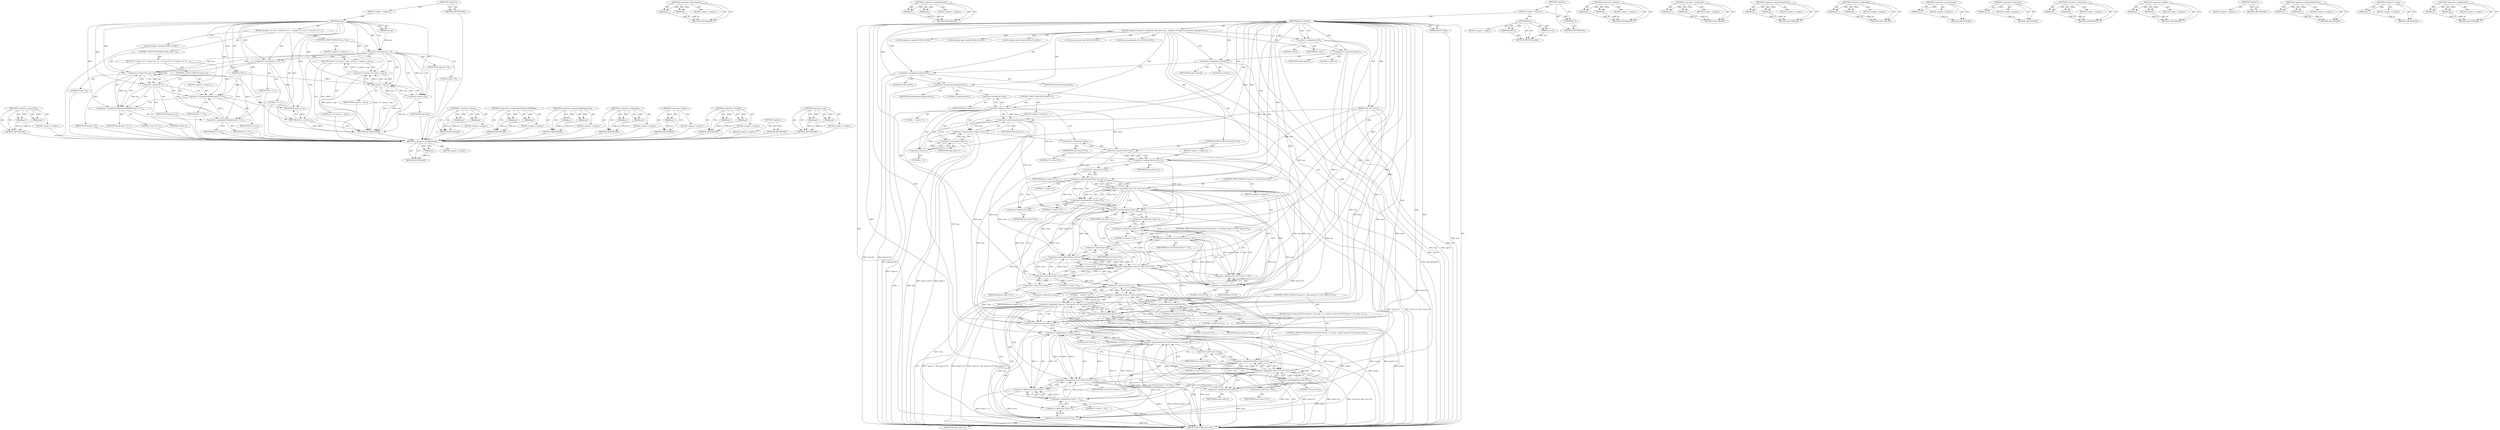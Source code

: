 digraph "&lt;operator&gt;.multiplication" {
vulnerable_87 [label=<(METHOD,&lt;operator&gt;.greaterThan)>];
vulnerable_88 [label=<(PARAM,p1)>];
vulnerable_89 [label=<(PARAM,p2)>];
vulnerable_90 [label=<(BLOCK,&lt;empty&gt;,&lt;empty&gt;)>];
vulnerable_91 [label=<(METHOD_RETURN,ANY)>];
vulnerable_6 [label=<(METHOD,&lt;global&gt;)<SUB>1</SUB>>];
vulnerable_7 [label=<(BLOCK,&lt;empty&gt;,&lt;empty&gt;)<SUB>1</SUB>>];
vulnerable_8 [label=<(METHOD,ipow)<SUB>1</SUB>>];
vulnerable_9 [label=<(PARAM,double n)<SUB>1</SUB>>];
vulnerable_10 [label=<(PARAM,int exp)<SUB>1</SUB>>];
vulnerable_11 [label=<(BLOCK,{
	double r;
 
	if ( exp &lt; 0 )
		return 1.0 / i...,{
	double r;
 
	if ( exp &lt; 0 )
		return 1.0 / i...)<SUB>2</SUB>>];
vulnerable_12 [label="<(LOCAL,double r: double)<SUB>3</SUB>>"];
vulnerable_13 [label=<(CONTROL_STRUCTURE,IF,if (exp &lt; 0))<SUB>5</SUB>>];
vulnerable_14 [label=<(&lt;operator&gt;.lessThan,exp &lt; 0)<SUB>5</SUB>>];
vulnerable_15 [label=<(IDENTIFIER,exp,exp &lt; 0)<SUB>5</SUB>>];
vulnerable_16 [label=<(LITERAL,0,exp &lt; 0)<SUB>5</SUB>>];
vulnerable_17 [label=<(BLOCK,&lt;empty&gt;,&lt;empty&gt;)<SUB>6</SUB>>];
vulnerable_18 [label=<(RETURN,return 1.0 / ipow( n, -exp );,return 1.0 / ipow( n, -exp );)<SUB>6</SUB>>];
vulnerable_19 [label=<(&lt;operator&gt;.division,1.0 / ipow( n, -exp ))<SUB>6</SUB>>];
vulnerable_20 [label=<(LITERAL,1.0,1.0 / ipow( n, -exp ))<SUB>6</SUB>>];
vulnerable_21 [label=<(ipow,ipow( n, -exp ))<SUB>6</SUB>>];
vulnerable_22 [label=<(IDENTIFIER,n,ipow( n, -exp ))<SUB>6</SUB>>];
vulnerable_23 [label=<(&lt;operator&gt;.minus,-exp)<SUB>6</SUB>>];
vulnerable_24 [label=<(IDENTIFIER,exp,-exp)<SUB>6</SUB>>];
vulnerable_25 [label=<(&lt;operator&gt;.assignment,r = 1)<SUB>7</SUB>>];
vulnerable_26 [label=<(IDENTIFIER,r,r = 1)<SUB>7</SUB>>];
vulnerable_27 [label=<(LITERAL,1,r = 1)<SUB>7</SUB>>];
vulnerable_28 [label=<(CONTROL_STRUCTURE,WHILE,while (exp &gt; 0))<SUB>8</SUB>>];
vulnerable_29 [label=<(&lt;operator&gt;.greaterThan,exp &gt; 0)<SUB>8</SUB>>];
vulnerable_30 [label=<(IDENTIFIER,exp,exp &gt; 0)<SUB>8</SUB>>];
vulnerable_31 [label=<(LITERAL,0,exp &gt; 0)<SUB>8</SUB>>];
vulnerable_32 [label=<(BLOCK,{
		if ( exp &amp; 1 )
			r *= n;
		exp &gt;&gt;= 1;
		n ...,{
		if ( exp &amp; 1 )
			r *= n;
		exp &gt;&gt;= 1;
		n ...)<SUB>8</SUB>>];
vulnerable_33 [label=<(CONTROL_STRUCTURE,IF,if (exp &amp; 1))<SUB>9</SUB>>];
vulnerable_34 [label=<(&lt;operator&gt;.and,exp &amp; 1)<SUB>9</SUB>>];
vulnerable_35 [label=<(IDENTIFIER,exp,exp &amp; 1)<SUB>9</SUB>>];
vulnerable_36 [label=<(LITERAL,1,exp &amp; 1)<SUB>9</SUB>>];
vulnerable_37 [label=<(BLOCK,&lt;empty&gt;,&lt;empty&gt;)<SUB>10</SUB>>];
vulnerable_38 [label=<(&lt;operator&gt;.assignmentMultiplication,r *= n)<SUB>10</SUB>>];
vulnerable_39 [label=<(IDENTIFIER,r,r *= n)<SUB>10</SUB>>];
vulnerable_40 [label=<(IDENTIFIER,n,r *= n)<SUB>10</SUB>>];
vulnerable_41 [label=<(&lt;operators&gt;.assignmentArithmeticShiftRight,exp &gt;&gt;= 1)<SUB>11</SUB>>];
vulnerable_42 [label=<(IDENTIFIER,exp,exp &gt;&gt;= 1)<SUB>11</SUB>>];
vulnerable_43 [label=<(LITERAL,1,exp &gt;&gt;= 1)<SUB>11</SUB>>];
vulnerable_44 [label=<(&lt;operator&gt;.assignmentMultiplication,n *= n)<SUB>12</SUB>>];
vulnerable_45 [label=<(IDENTIFIER,n,n *= n)<SUB>12</SUB>>];
vulnerable_46 [label=<(IDENTIFIER,n,n *= n)<SUB>12</SUB>>];
vulnerable_47 [label=<(RETURN,return r;,return r;)<SUB>14</SUB>>];
vulnerable_48 [label=<(IDENTIFIER,r,return r;)<SUB>14</SUB>>];
vulnerable_49 [label=<(METHOD_RETURN,double)<SUB>1</SUB>>];
vulnerable_51 [label=<(METHOD_RETURN,ANY)<SUB>1</SUB>>];
vulnerable_73 [label=<(METHOD,&lt;operator&gt;.division)>];
vulnerable_74 [label=<(PARAM,p1)>];
vulnerable_75 [label=<(PARAM,p2)>];
vulnerable_76 [label=<(BLOCK,&lt;empty&gt;,&lt;empty&gt;)>];
vulnerable_77 [label=<(METHOD_RETURN,ANY)>];
vulnerable_102 [label=<(METHOD,&lt;operators&gt;.assignmentArithmeticShiftRight)>];
vulnerable_103 [label=<(PARAM,p1)>];
vulnerable_104 [label=<(PARAM,p2)>];
vulnerable_105 [label=<(BLOCK,&lt;empty&gt;,&lt;empty&gt;)>];
vulnerable_106 [label=<(METHOD_RETURN,ANY)>];
vulnerable_97 [label=<(METHOD,&lt;operator&gt;.assignmentMultiplication)>];
vulnerable_98 [label=<(PARAM,p1)>];
vulnerable_99 [label=<(PARAM,p2)>];
vulnerable_100 [label=<(BLOCK,&lt;empty&gt;,&lt;empty&gt;)>];
vulnerable_101 [label=<(METHOD_RETURN,ANY)>];
vulnerable_82 [label=<(METHOD,&lt;operator&gt;.assignment)>];
vulnerable_83 [label=<(PARAM,p1)>];
vulnerable_84 [label=<(PARAM,p2)>];
vulnerable_85 [label=<(BLOCK,&lt;empty&gt;,&lt;empty&gt;)>];
vulnerable_86 [label=<(METHOD_RETURN,ANY)>];
vulnerable_78 [label=<(METHOD,&lt;operator&gt;.minus)>];
vulnerable_79 [label=<(PARAM,p1)>];
vulnerable_80 [label=<(BLOCK,&lt;empty&gt;,&lt;empty&gt;)>];
vulnerable_81 [label=<(METHOD_RETURN,ANY)>];
vulnerable_68 [label=<(METHOD,&lt;operator&gt;.lessThan)>];
vulnerable_69 [label=<(PARAM,p1)>];
vulnerable_70 [label=<(PARAM,p2)>];
vulnerable_71 [label=<(BLOCK,&lt;empty&gt;,&lt;empty&gt;)>];
vulnerable_72 [label=<(METHOD_RETURN,ANY)>];
vulnerable_62 [label=<(METHOD,&lt;global&gt;)<SUB>1</SUB>>];
vulnerable_63 [label=<(BLOCK,&lt;empty&gt;,&lt;empty&gt;)>];
vulnerable_64 [label=<(METHOD_RETURN,ANY)>];
vulnerable_92 [label=<(METHOD,&lt;operator&gt;.and)>];
vulnerable_93 [label=<(PARAM,p1)>];
vulnerable_94 [label=<(PARAM,p2)>];
vulnerable_95 [label=<(BLOCK,&lt;empty&gt;,&lt;empty&gt;)>];
vulnerable_96 [label=<(METHOD_RETURN,ANY)>];
fixed_225 [label=<(METHOD,&lt;operator&gt;.postDecrement)>];
fixed_226 [label=<(PARAM,p1)>];
fixed_227 [label=<(BLOCK,&lt;empty&gt;,&lt;empty&gt;)>];
fixed_228 [label=<(METHOD_RETURN,ANY)>];
fixed_177 [label=<(METHOD,&lt;operator&gt;.expressionList)>];
fixed_178 [label=<(PARAM,p1)>];
fixed_179 [label=<(PARAM,p2)>];
fixed_180 [label=<(BLOCK,&lt;empty&gt;,&lt;empty&gt;)>];
fixed_181 [label=<(METHOD_RETURN,ANY)>];
fixed_200 [label=<(METHOD,&lt;operator&gt;.lessEqualsThan)>];
fixed_201 [label=<(PARAM,p1)>];
fixed_202 [label=<(PARAM,p2)>];
fixed_203 [label=<(BLOCK,&lt;empty&gt;,&lt;empty&gt;)>];
fixed_204 [label=<(METHOD_RETURN,ANY)>];
fixed_6 [label=<(METHOD,&lt;global&gt;)<SUB>1</SUB>>];
fixed_7 [label=<(BLOCK,&lt;empty&gt;,&lt;empty&gt;)<SUB>1</SUB>>];
fixed_8 [label=<(METHOD,ipow)<SUB>1</SUB>>];
fixed_9 [label=<(PARAM,double n)<SUB>1</SUB>>];
fixed_10 [label=<(PARAM,int exp)<SUB>1</SUB>>];
fixed_11 [label=<(BLOCK,&lt;empty&gt;,&lt;empty&gt;)>];
fixed_12 [label=<(METHOD_RETURN,double)<SUB>1</SUB>>];
fixed_14 [label=<(UNKNOWN,),))<SUB>1</SUB>>];
fixed_15 [label=<(METHOD,parse_number)<SUB>3</SUB>>];
fixed_16 [label=<(PARAM,cJSON *item)<SUB>3</SUB>>];
fixed_17 [label=<(PARAM,const char *num)<SUB>3</SUB>>];
fixed_18 [label=<(BLOCK,{
	double n=0,sign=1,scale=0;int subscale=0,sig...,{
	double n=0,sign=1,scale=0;int subscale=0,sig...)<SUB>4</SUB>>];
fixed_19 [label="<(LOCAL,double n: double)<SUB>5</SUB>>"];
fixed_20 [label="<(LOCAL,double sign: double)<SUB>5</SUB>>"];
fixed_21 [label="<(LOCAL,double scale: double)<SUB>5</SUB>>"];
fixed_22 [label=<(&lt;operator&gt;.assignment,n=0)<SUB>5</SUB>>];
fixed_23 [label=<(IDENTIFIER,n,n=0)<SUB>5</SUB>>];
fixed_24 [label=<(LITERAL,0,n=0)<SUB>5</SUB>>];
fixed_25 [label=<(&lt;operator&gt;.assignment,sign=1)<SUB>5</SUB>>];
fixed_26 [label=<(IDENTIFIER,sign,sign=1)<SUB>5</SUB>>];
fixed_27 [label=<(LITERAL,1,sign=1)<SUB>5</SUB>>];
fixed_28 [label=<(&lt;operator&gt;.assignment,scale=0)<SUB>5</SUB>>];
fixed_29 [label=<(IDENTIFIER,scale,scale=0)<SUB>5</SUB>>];
fixed_30 [label=<(LITERAL,0,scale=0)<SUB>5</SUB>>];
fixed_31 [label="<(LOCAL,int subscale: int)<SUB>5</SUB>>"];
fixed_32 [label="<(LOCAL,int signsubscale: int)<SUB>5</SUB>>"];
fixed_33 [label=<(&lt;operator&gt;.assignment,subscale=0)<SUB>5</SUB>>];
fixed_34 [label=<(IDENTIFIER,subscale,subscale=0)<SUB>5</SUB>>];
fixed_35 [label=<(LITERAL,0,subscale=0)<SUB>5</SUB>>];
fixed_36 [label=<(&lt;operator&gt;.assignment,signsubscale=1)<SUB>5</SUB>>];
fixed_37 [label=<(IDENTIFIER,signsubscale,signsubscale=1)<SUB>5</SUB>>];
fixed_38 [label=<(LITERAL,1,signsubscale=1)<SUB>5</SUB>>];
fixed_39 [label=<(CONTROL_STRUCTURE,IF,if (*num=='-'))<SUB>7</SUB>>];
fixed_40 [label=<(&lt;operator&gt;.equals,*num=='-')<SUB>7</SUB>>];
fixed_41 [label=<(&lt;operator&gt;.indirection,*num)<SUB>7</SUB>>];
fixed_42 [label=<(IDENTIFIER,num,*num=='-')<SUB>7</SUB>>];
fixed_43 [label=<(LITERAL,'-',*num=='-')<SUB>7</SUB>>];
fixed_44 [label=<(BLOCK,&lt;empty&gt;,&lt;empty&gt;)<SUB>7</SUB>>];
fixed_45 [label=<(&lt;operator&gt;.expressionList,sign=-1,num++)<SUB>7</SUB>>];
fixed_46 [label=<(&lt;operator&gt;.assignment,sign=-1)<SUB>7</SUB>>];
fixed_47 [label=<(IDENTIFIER,sign,sign=-1)<SUB>7</SUB>>];
fixed_48 [label=<(&lt;operator&gt;.minus,-1)<SUB>7</SUB>>];
fixed_49 [label=<(LITERAL,1,-1)<SUB>7</SUB>>];
fixed_50 [label=<(&lt;operator&gt;.postIncrement,num++)<SUB>7</SUB>>];
fixed_51 [label=<(IDENTIFIER,num,num++)<SUB>7</SUB>>];
fixed_52 [label=<(CONTROL_STRUCTURE,IF,if (*num=='0'))<SUB>8</SUB>>];
fixed_53 [label=<(&lt;operator&gt;.equals,*num=='0')<SUB>8</SUB>>];
fixed_54 [label=<(&lt;operator&gt;.indirection,*num)<SUB>8</SUB>>];
fixed_55 [label=<(IDENTIFIER,num,*num=='0')<SUB>8</SUB>>];
fixed_56 [label=<(LITERAL,'0',*num=='0')<SUB>8</SUB>>];
fixed_57 [label=<(BLOCK,&lt;empty&gt;,&lt;empty&gt;)<SUB>8</SUB>>];
fixed_58 [label=<(&lt;operator&gt;.postIncrement,num++)<SUB>8</SUB>>];
fixed_59 [label=<(IDENTIFIER,num,num++)<SUB>8</SUB>>];
fixed_60 [label=<(CONTROL_STRUCTURE,IF,if (*num&gt;='1' &amp;&amp; *num&lt;='9'))<SUB>9</SUB>>];
fixed_61 [label=<(&lt;operator&gt;.logicalAnd,*num&gt;='1' &amp;&amp; *num&lt;='9')<SUB>9</SUB>>];
fixed_62 [label=<(&lt;operator&gt;.greaterEqualsThan,*num&gt;='1')<SUB>9</SUB>>];
fixed_63 [label=<(&lt;operator&gt;.indirection,*num)<SUB>9</SUB>>];
fixed_64 [label=<(IDENTIFIER,num,*num&gt;='1')<SUB>9</SUB>>];
fixed_65 [label=<(LITERAL,'1',*num&gt;='1')<SUB>9</SUB>>];
fixed_66 [label=<(&lt;operator&gt;.lessEqualsThan,*num&lt;='9')<SUB>9</SUB>>];
fixed_67 [label=<(&lt;operator&gt;.indirection,*num)<SUB>9</SUB>>];
fixed_68 [label=<(IDENTIFIER,num,*num&lt;='9')<SUB>9</SUB>>];
fixed_69 [label=<(LITERAL,'9',*num&lt;='9')<SUB>9</SUB>>];
fixed_70 [label=<(BLOCK,&lt;empty&gt;,&lt;empty&gt;)<SUB>9</SUB>>];
fixed_71 [label=<(CONTROL_STRUCTURE,DO,do	n=(n*10.0)+(*num++ -'0');	while (*num&gt;='0' &amp;&amp; *num&lt;='9');)<SUB>9</SUB>>];
fixed_72 [label=<(&lt;operator&gt;.assignment,n=(n*10.0)+(*num++ -'0'))<SUB>9</SUB>>];
fixed_73 [label=<(IDENTIFIER,n,n=(n*10.0)+(*num++ -'0'))<SUB>9</SUB>>];
fixed_74 [label=<(&lt;operator&gt;.addition,(n*10.0)+(*num++ -'0'))<SUB>9</SUB>>];
fixed_75 [label=<(&lt;operator&gt;.multiplication,n*10.0)<SUB>9</SUB>>];
fixed_76 [label=<(IDENTIFIER,n,n*10.0)<SUB>9</SUB>>];
fixed_77 [label=<(LITERAL,10.0,n*10.0)<SUB>9</SUB>>];
fixed_78 [label=<(&lt;operator&gt;.subtraction,*num++ -'0')<SUB>9</SUB>>];
fixed_79 [label=<(&lt;operator&gt;.indirection,*num++)<SUB>9</SUB>>];
fixed_80 [label=<(&lt;operator&gt;.postIncrement,num++)<SUB>9</SUB>>];
fixed_81 [label=<(IDENTIFIER,num,num++)<SUB>9</SUB>>];
fixed_82 [label=<(LITERAL,'0',*num++ -'0')<SUB>9</SUB>>];
fixed_83 [label=<(&lt;operator&gt;.logicalAnd,*num&gt;='0' &amp;&amp; *num&lt;='9')<SUB>9</SUB>>];
fixed_84 [label=<(&lt;operator&gt;.greaterEqualsThan,*num&gt;='0')<SUB>9</SUB>>];
fixed_85 [label=<(&lt;operator&gt;.indirection,*num)<SUB>9</SUB>>];
fixed_86 [label=<(IDENTIFIER,num,*num&gt;='0')<SUB>9</SUB>>];
fixed_87 [label=<(LITERAL,'0',*num&gt;='0')<SUB>9</SUB>>];
fixed_88 [label=<(&lt;operator&gt;.lessEqualsThan,*num&lt;='9')<SUB>9</SUB>>];
fixed_89 [label=<(&lt;operator&gt;.indirection,*num)<SUB>9</SUB>>];
fixed_90 [label=<(IDENTIFIER,num,*num&lt;='9')<SUB>9</SUB>>];
fixed_91 [label=<(LITERAL,'9',*num&lt;='9')<SUB>9</SUB>>];
fixed_92 [label=<(CONTROL_STRUCTURE,IF,if (*num=='.' &amp;&amp; num[1]&gt;='0' &amp;&amp; num[1]&lt;='9'))<SUB>10</SUB>>];
fixed_93 [label=<(&lt;operator&gt;.logicalAnd,*num=='.' &amp;&amp; num[1]&gt;='0' &amp;&amp; num[1]&lt;='9')<SUB>10</SUB>>];
fixed_94 [label=<(&lt;operator&gt;.logicalAnd,*num=='.' &amp;&amp; num[1]&gt;='0')<SUB>10</SUB>>];
fixed_95 [label=<(&lt;operator&gt;.equals,*num=='.')<SUB>10</SUB>>];
fixed_96 [label=<(&lt;operator&gt;.indirection,*num)<SUB>10</SUB>>];
fixed_97 [label=<(IDENTIFIER,num,*num=='.')<SUB>10</SUB>>];
fixed_98 [label=<(LITERAL,'.',*num=='.')<SUB>10</SUB>>];
fixed_99 [label=<(&lt;operator&gt;.greaterEqualsThan,num[1]&gt;='0')<SUB>10</SUB>>];
fixed_100 [label=<(&lt;operator&gt;.indirectIndexAccess,num[1])<SUB>10</SUB>>];
fixed_101 [label=<(IDENTIFIER,num,num[1]&gt;='0')<SUB>10</SUB>>];
fixed_102 [label=<(LITERAL,1,num[1]&gt;='0')<SUB>10</SUB>>];
fixed_103 [label=<(LITERAL,'0',num[1]&gt;='0')<SUB>10</SUB>>];
fixed_104 [label=<(&lt;operator&gt;.lessEqualsThan,num[1]&lt;='9')<SUB>10</SUB>>];
fixed_105 [label=<(&lt;operator&gt;.indirectIndexAccess,num[1])<SUB>10</SUB>>];
fixed_106 [label=<(IDENTIFIER,num,num[1]&lt;='9')<SUB>10</SUB>>];
fixed_107 [label=<(LITERAL,1,num[1]&lt;='9')<SUB>10</SUB>>];
fixed_108 [label=<(LITERAL,'9',num[1]&lt;='9')<SUB>10</SUB>>];
fixed_109 [label=<(BLOCK,{num++;		do	n=(n*10.0)+(*num++ -'0'),scale--; w...,{num++;		do	n=(n*10.0)+(*num++ -'0'),scale--; w...)<SUB>10</SUB>>];
fixed_110 [label=<(&lt;operator&gt;.postIncrement,num++)<SUB>10</SUB>>];
fixed_111 [label=<(IDENTIFIER,num,num++)<SUB>10</SUB>>];
fixed_112 [label=<(CONTROL_STRUCTURE,DO,do	n=(n*10.0)+(*num++ -'0'),scale--; while (*num&gt;='0' &amp;&amp; *num&lt;='9');)<SUB>10</SUB>>];
fixed_113 [label=<(&lt;operator&gt;.expressionList,n=(n*10.0)+(*num++ -'0'),scale--)<SUB>10</SUB>>];
fixed_114 [label=<(&lt;operator&gt;.assignment,n=(n*10.0)+(*num++ -'0'))<SUB>10</SUB>>];
fixed_115 [label=<(IDENTIFIER,n,n=(n*10.0)+(*num++ -'0'))<SUB>10</SUB>>];
fixed_116 [label=<(&lt;operator&gt;.addition,(n*10.0)+(*num++ -'0'))<SUB>10</SUB>>];
fixed_117 [label=<(&lt;operator&gt;.multiplication,n*10.0)<SUB>10</SUB>>];
fixed_118 [label=<(IDENTIFIER,n,n*10.0)<SUB>10</SUB>>];
fixed_119 [label=<(LITERAL,10.0,n*10.0)<SUB>10</SUB>>];
fixed_120 [label=<(&lt;operator&gt;.subtraction,*num++ -'0')<SUB>10</SUB>>];
fixed_121 [label=<(&lt;operator&gt;.indirection,*num++)<SUB>10</SUB>>];
fixed_122 [label=<(&lt;operator&gt;.postIncrement,num++)<SUB>10</SUB>>];
fixed_123 [label=<(IDENTIFIER,num,num++)<SUB>10</SUB>>];
fixed_124 [label=<(LITERAL,'0',*num++ -'0')<SUB>10</SUB>>];
fixed_125 [label=<(&lt;operator&gt;.postDecrement,scale--)<SUB>10</SUB>>];
fixed_126 [label=<(IDENTIFIER,scale,scale--)<SUB>10</SUB>>];
fixed_127 [label=<(&lt;operator&gt;.logicalAnd,*num&gt;='0' &amp;&amp; *num&lt;='9')<SUB>10</SUB>>];
fixed_128 [label=<(&lt;operator&gt;.greaterEqualsThan,*num&gt;='0')<SUB>10</SUB>>];
fixed_129 [label=<(&lt;operator&gt;.indirection,*num)<SUB>10</SUB>>];
fixed_130 [label=<(IDENTIFIER,num,*num&gt;='0')<SUB>10</SUB>>];
fixed_131 [label=<(LITERAL,'0',*num&gt;='0')<SUB>10</SUB>>];
fixed_132 [label=<(&lt;operator&gt;.lessEqualsThan,*num&lt;='9')<SUB>10</SUB>>];
fixed_133 [label=<(&lt;operator&gt;.indirection,*num)<SUB>10</SUB>>];
fixed_134 [label=<(IDENTIFIER,num,*num&lt;='9')<SUB>10</SUB>>];
fixed_135 [label=<(LITERAL,'9',*num&lt;='9')<SUB>10</SUB>>];
fixed_136 [label=<(METHOD_RETURN,const char*)<SUB>3</SUB>>];
fixed_138 [label=<(METHOD_RETURN,ANY)<SUB>1</SUB>>];
fixed_205 [label=<(METHOD,&lt;operator&gt;.addition)>];
fixed_206 [label=<(PARAM,p1)>];
fixed_207 [label=<(PARAM,p2)>];
fixed_208 [label=<(BLOCK,&lt;empty&gt;,&lt;empty&gt;)>];
fixed_209 [label=<(METHOD_RETURN,ANY)>];
fixed_163 [label=<(METHOD,&lt;operator&gt;.assignment)>];
fixed_164 [label=<(PARAM,p1)>];
fixed_165 [label=<(PARAM,p2)>];
fixed_166 [label=<(BLOCK,&lt;empty&gt;,&lt;empty&gt;)>];
fixed_167 [label=<(METHOD_RETURN,ANY)>];
fixed_195 [label=<(METHOD,&lt;operator&gt;.greaterEqualsThan)>];
fixed_196 [label=<(PARAM,p1)>];
fixed_197 [label=<(PARAM,p2)>];
fixed_198 [label=<(BLOCK,&lt;empty&gt;,&lt;empty&gt;)>];
fixed_199 [label=<(METHOD_RETURN,ANY)>];
fixed_190 [label=<(METHOD,&lt;operator&gt;.logicalAnd)>];
fixed_191 [label=<(PARAM,p1)>];
fixed_192 [label=<(PARAM,p2)>];
fixed_193 [label=<(BLOCK,&lt;empty&gt;,&lt;empty&gt;)>];
fixed_194 [label=<(METHOD_RETURN,ANY)>];
fixed_186 [label=<(METHOD,&lt;operator&gt;.postIncrement)>];
fixed_187 [label=<(PARAM,p1)>];
fixed_188 [label=<(BLOCK,&lt;empty&gt;,&lt;empty&gt;)>];
fixed_189 [label=<(METHOD_RETURN,ANY)>];
fixed_173 [label=<(METHOD,&lt;operator&gt;.indirection)>];
fixed_174 [label=<(PARAM,p1)>];
fixed_175 [label=<(BLOCK,&lt;empty&gt;,&lt;empty&gt;)>];
fixed_176 [label=<(METHOD_RETURN,ANY)>];
fixed_215 [label=<(METHOD,&lt;operator&gt;.subtraction)>];
fixed_216 [label=<(PARAM,p1)>];
fixed_217 [label=<(PARAM,p2)>];
fixed_218 [label=<(BLOCK,&lt;empty&gt;,&lt;empty&gt;)>];
fixed_219 [label=<(METHOD_RETURN,ANY)>];
fixed_168 [label=<(METHOD,&lt;operator&gt;.equals)>];
fixed_169 [label=<(PARAM,p1)>];
fixed_170 [label=<(PARAM,p2)>];
fixed_171 [label=<(BLOCK,&lt;empty&gt;,&lt;empty&gt;)>];
fixed_172 [label=<(METHOD_RETURN,ANY)>];
fixed_157 [label=<(METHOD,&lt;global&gt;)<SUB>1</SUB>>];
fixed_158 [label=<(BLOCK,&lt;empty&gt;,&lt;empty&gt;)>];
fixed_159 [label=<(METHOD_RETURN,ANY)>];
fixed_220 [label=<(METHOD,&lt;operator&gt;.indirectIndexAccess)>];
fixed_221 [label=<(PARAM,p1)>];
fixed_222 [label=<(PARAM,p2)>];
fixed_223 [label=<(BLOCK,&lt;empty&gt;,&lt;empty&gt;)>];
fixed_224 [label=<(METHOD_RETURN,ANY)>];
fixed_182 [label=<(METHOD,&lt;operator&gt;.minus)>];
fixed_183 [label=<(PARAM,p1)>];
fixed_184 [label=<(BLOCK,&lt;empty&gt;,&lt;empty&gt;)>];
fixed_185 [label=<(METHOD_RETURN,ANY)>];
fixed_210 [label=<(METHOD,&lt;operator&gt;.multiplication)>];
fixed_211 [label=<(PARAM,p1)>];
fixed_212 [label=<(PARAM,p2)>];
fixed_213 [label=<(BLOCK,&lt;empty&gt;,&lt;empty&gt;)>];
fixed_214 [label=<(METHOD_RETURN,ANY)>];
vulnerable_87 -> vulnerable_88  [key=0, label="AST: "];
vulnerable_87 -> vulnerable_88  [key=1, label="DDG: "];
vulnerable_87 -> vulnerable_90  [key=0, label="AST: "];
vulnerable_87 -> vulnerable_89  [key=0, label="AST: "];
vulnerable_87 -> vulnerable_89  [key=1, label="DDG: "];
vulnerable_87 -> vulnerable_91  [key=0, label="AST: "];
vulnerable_87 -> vulnerable_91  [key=1, label="CFG: "];
vulnerable_88 -> vulnerable_91  [key=0, label="DDG: p1"];
vulnerable_89 -> vulnerable_91  [key=0, label="DDG: p2"];
vulnerable_90 -> fixed_225  [key=0];
vulnerable_91 -> fixed_225  [key=0];
vulnerable_6 -> vulnerable_7  [key=0, label="AST: "];
vulnerable_6 -> vulnerable_51  [key=0, label="AST: "];
vulnerable_6 -> vulnerable_51  [key=1, label="CFG: "];
vulnerable_7 -> vulnerable_8  [key=0, label="AST: "];
vulnerable_8 -> vulnerable_9  [key=0, label="AST: "];
vulnerable_8 -> vulnerable_9  [key=1, label="DDG: "];
vulnerable_8 -> vulnerable_10  [key=0, label="AST: "];
vulnerable_8 -> vulnerable_10  [key=1, label="DDG: "];
vulnerable_8 -> vulnerable_11  [key=0, label="AST: "];
vulnerable_8 -> vulnerable_49  [key=0, label="AST: "];
vulnerable_8 -> vulnerable_14  [key=0, label="CFG: "];
vulnerable_8 -> vulnerable_14  [key=1, label="DDG: "];
vulnerable_8 -> vulnerable_25  [key=0, label="DDG: "];
vulnerable_8 -> vulnerable_48  [key=0, label="DDG: "];
vulnerable_8 -> vulnerable_29  [key=0, label="DDG: "];
vulnerable_8 -> vulnerable_41  [key=0, label="DDG: "];
vulnerable_8 -> vulnerable_44  [key=0, label="DDG: "];
vulnerable_8 -> vulnerable_19  [key=0, label="DDG: "];
vulnerable_8 -> vulnerable_34  [key=0, label="DDG: "];
vulnerable_8 -> vulnerable_38  [key=0, label="DDG: "];
vulnerable_8 -> vulnerable_21  [key=0, label="DDG: "];
vulnerable_8 -> vulnerable_23  [key=0, label="DDG: "];
vulnerable_9 -> vulnerable_44  [key=0, label="DDG: n"];
vulnerable_9 -> vulnerable_38  [key=0, label="DDG: n"];
vulnerable_9 -> vulnerable_21  [key=0, label="DDG: n"];
vulnerable_10 -> vulnerable_14  [key=0, label="DDG: exp"];
vulnerable_11 -> vulnerable_12  [key=0, label="AST: "];
vulnerable_11 -> vulnerable_13  [key=0, label="AST: "];
vulnerable_11 -> vulnerable_25  [key=0, label="AST: "];
vulnerable_11 -> vulnerable_28  [key=0, label="AST: "];
vulnerable_11 -> vulnerable_47  [key=0, label="AST: "];
vulnerable_12 -> fixed_225  [key=0];
vulnerable_13 -> vulnerable_14  [key=0, label="AST: "];
vulnerable_13 -> vulnerable_17  [key=0, label="AST: "];
vulnerable_14 -> vulnerable_15  [key=0, label="AST: "];
vulnerable_14 -> vulnerable_16  [key=0, label="AST: "];
vulnerable_14 -> vulnerable_23  [key=0, label="CFG: "];
vulnerable_14 -> vulnerable_23  [key=1, label="DDG: exp"];
vulnerable_14 -> vulnerable_23  [key=2, label="CDG: "];
vulnerable_14 -> vulnerable_25  [key=0, label="CFG: "];
vulnerable_14 -> vulnerable_25  [key=1, label="CDG: "];
vulnerable_14 -> vulnerable_49  [key=0, label="DDG: exp &lt; 0"];
vulnerable_14 -> vulnerable_29  [key=0, label="DDG: exp"];
vulnerable_14 -> vulnerable_29  [key=1, label="CDG: "];
vulnerable_14 -> vulnerable_47  [key=0, label="CDG: "];
vulnerable_14 -> vulnerable_21  [key=0, label="CDG: "];
vulnerable_14 -> vulnerable_19  [key=0, label="CDG: "];
vulnerable_14 -> vulnerable_18  [key=0, label="CDG: "];
vulnerable_15 -> fixed_225  [key=0];
vulnerable_16 -> fixed_225  [key=0];
vulnerable_17 -> vulnerable_18  [key=0, label="AST: "];
vulnerable_18 -> vulnerable_19  [key=0, label="AST: "];
vulnerable_18 -> vulnerable_49  [key=0, label="CFG: "];
vulnerable_18 -> vulnerable_49  [key=1, label="DDG: &lt;RET&gt;"];
vulnerable_19 -> vulnerable_20  [key=0, label="AST: "];
vulnerable_19 -> vulnerable_21  [key=0, label="AST: "];
vulnerable_19 -> vulnerable_18  [key=0, label="CFG: "];
vulnerable_19 -> vulnerable_18  [key=1, label="DDG: 1.0 / ipow( n, -exp )"];
vulnerable_19 -> vulnerable_49  [key=0, label="DDG: ipow( n, -exp )"];
vulnerable_19 -> vulnerable_49  [key=1, label="DDG: 1.0 / ipow( n, -exp )"];
vulnerable_20 -> fixed_225  [key=0];
vulnerable_21 -> vulnerable_22  [key=0, label="AST: "];
vulnerable_21 -> vulnerable_23  [key=0, label="AST: "];
vulnerable_21 -> vulnerable_19  [key=0, label="CFG: "];
vulnerable_21 -> vulnerable_19  [key=1, label="DDG: n"];
vulnerable_21 -> vulnerable_19  [key=2, label="DDG: -exp"];
vulnerable_21 -> vulnerable_49  [key=0, label="DDG: n"];
vulnerable_21 -> vulnerable_49  [key=1, label="DDG: -exp"];
vulnerable_22 -> fixed_225  [key=0];
vulnerable_23 -> vulnerable_24  [key=0, label="AST: "];
vulnerable_23 -> vulnerable_21  [key=0, label="CFG: "];
vulnerable_23 -> vulnerable_21  [key=1, label="DDG: exp"];
vulnerable_23 -> vulnerable_49  [key=0, label="DDG: exp"];
vulnerable_24 -> fixed_225  [key=0];
vulnerable_25 -> vulnerable_26  [key=0, label="AST: "];
vulnerable_25 -> vulnerable_27  [key=0, label="AST: "];
vulnerable_25 -> vulnerable_29  [key=0, label="CFG: "];
vulnerable_25 -> vulnerable_48  [key=0, label="DDG: r"];
vulnerable_25 -> vulnerable_38  [key=0, label="DDG: r"];
vulnerable_26 -> fixed_225  [key=0];
vulnerable_27 -> fixed_225  [key=0];
vulnerable_28 -> vulnerable_29  [key=0, label="AST: "];
vulnerable_28 -> vulnerable_32  [key=0, label="AST: "];
vulnerable_29 -> vulnerable_30  [key=0, label="AST: "];
vulnerable_29 -> vulnerable_31  [key=0, label="AST: "];
vulnerable_29 -> vulnerable_34  [key=0, label="CFG: "];
vulnerable_29 -> vulnerable_34  [key=1, label="DDG: exp"];
vulnerable_29 -> vulnerable_34  [key=2, label="CDG: "];
vulnerable_29 -> vulnerable_47  [key=0, label="CFG: "];
vulnerable_29 -> vulnerable_41  [key=0, label="CDG: "];
vulnerable_29 -> vulnerable_29  [key=0, label="CDG: "];
vulnerable_29 -> vulnerable_44  [key=0, label="CDG: "];
vulnerable_30 -> fixed_225  [key=0];
vulnerable_31 -> fixed_225  [key=0];
vulnerable_32 -> vulnerable_33  [key=0, label="AST: "];
vulnerable_32 -> vulnerable_41  [key=0, label="AST: "];
vulnerable_32 -> vulnerable_44  [key=0, label="AST: "];
vulnerable_33 -> vulnerable_34  [key=0, label="AST: "];
vulnerable_33 -> vulnerable_37  [key=0, label="AST: "];
vulnerable_34 -> vulnerable_35  [key=0, label="AST: "];
vulnerable_34 -> vulnerable_36  [key=0, label="AST: "];
vulnerable_34 -> vulnerable_38  [key=0, label="CFG: "];
vulnerable_34 -> vulnerable_38  [key=1, label="CDG: "];
vulnerable_34 -> vulnerable_41  [key=0, label="CFG: "];
vulnerable_34 -> vulnerable_41  [key=1, label="DDG: exp"];
vulnerable_35 -> fixed_225  [key=0];
vulnerable_36 -> fixed_225  [key=0];
vulnerable_37 -> vulnerable_38  [key=0, label="AST: "];
vulnerable_38 -> vulnerable_39  [key=0, label="AST: "];
vulnerable_38 -> vulnerable_40  [key=0, label="AST: "];
vulnerable_38 -> vulnerable_41  [key=0, label="CFG: "];
vulnerable_38 -> vulnerable_48  [key=0, label="DDG: r"];
vulnerable_39 -> fixed_225  [key=0];
vulnerable_40 -> fixed_225  [key=0];
vulnerable_41 -> vulnerable_42  [key=0, label="AST: "];
vulnerable_41 -> vulnerable_43  [key=0, label="AST: "];
vulnerable_41 -> vulnerable_44  [key=0, label="CFG: "];
vulnerable_41 -> vulnerable_29  [key=0, label="DDG: exp"];
vulnerable_42 -> fixed_225  [key=0];
vulnerable_43 -> fixed_225  [key=0];
vulnerable_44 -> vulnerable_45  [key=0, label="AST: "];
vulnerable_44 -> vulnerable_46  [key=0, label="AST: "];
vulnerable_44 -> vulnerable_29  [key=0, label="CFG: "];
vulnerable_44 -> vulnerable_38  [key=0, label="DDG: n"];
vulnerable_45 -> fixed_225  [key=0];
vulnerable_46 -> fixed_225  [key=0];
vulnerable_47 -> vulnerable_48  [key=0, label="AST: "];
vulnerable_47 -> vulnerable_49  [key=0, label="CFG: "];
vulnerable_47 -> vulnerable_49  [key=1, label="DDG: &lt;RET&gt;"];
vulnerable_48 -> vulnerable_47  [key=0, label="DDG: r"];
vulnerable_49 -> fixed_225  [key=0];
vulnerable_51 -> fixed_225  [key=0];
vulnerable_73 -> vulnerable_74  [key=0, label="AST: "];
vulnerable_73 -> vulnerable_74  [key=1, label="DDG: "];
vulnerable_73 -> vulnerable_76  [key=0, label="AST: "];
vulnerable_73 -> vulnerable_75  [key=0, label="AST: "];
vulnerable_73 -> vulnerable_75  [key=1, label="DDG: "];
vulnerable_73 -> vulnerable_77  [key=0, label="AST: "];
vulnerable_73 -> vulnerable_77  [key=1, label="CFG: "];
vulnerable_74 -> vulnerable_77  [key=0, label="DDG: p1"];
vulnerable_75 -> vulnerable_77  [key=0, label="DDG: p2"];
vulnerable_76 -> fixed_225  [key=0];
vulnerable_77 -> fixed_225  [key=0];
vulnerable_102 -> vulnerable_103  [key=0, label="AST: "];
vulnerable_102 -> vulnerable_103  [key=1, label="DDG: "];
vulnerable_102 -> vulnerable_105  [key=0, label="AST: "];
vulnerable_102 -> vulnerable_104  [key=0, label="AST: "];
vulnerable_102 -> vulnerable_104  [key=1, label="DDG: "];
vulnerable_102 -> vulnerable_106  [key=0, label="AST: "];
vulnerable_102 -> vulnerable_106  [key=1, label="CFG: "];
vulnerable_103 -> vulnerable_106  [key=0, label="DDG: p1"];
vulnerable_104 -> vulnerable_106  [key=0, label="DDG: p2"];
vulnerable_105 -> fixed_225  [key=0];
vulnerable_106 -> fixed_225  [key=0];
vulnerable_97 -> vulnerable_98  [key=0, label="AST: "];
vulnerable_97 -> vulnerable_98  [key=1, label="DDG: "];
vulnerable_97 -> vulnerable_100  [key=0, label="AST: "];
vulnerable_97 -> vulnerable_99  [key=0, label="AST: "];
vulnerable_97 -> vulnerable_99  [key=1, label="DDG: "];
vulnerable_97 -> vulnerable_101  [key=0, label="AST: "];
vulnerable_97 -> vulnerable_101  [key=1, label="CFG: "];
vulnerable_98 -> vulnerable_101  [key=0, label="DDG: p1"];
vulnerable_99 -> vulnerable_101  [key=0, label="DDG: p2"];
vulnerable_100 -> fixed_225  [key=0];
vulnerable_101 -> fixed_225  [key=0];
vulnerable_82 -> vulnerable_83  [key=0, label="AST: "];
vulnerable_82 -> vulnerable_83  [key=1, label="DDG: "];
vulnerable_82 -> vulnerable_85  [key=0, label="AST: "];
vulnerable_82 -> vulnerable_84  [key=0, label="AST: "];
vulnerable_82 -> vulnerable_84  [key=1, label="DDG: "];
vulnerable_82 -> vulnerable_86  [key=0, label="AST: "];
vulnerable_82 -> vulnerable_86  [key=1, label="CFG: "];
vulnerable_83 -> vulnerable_86  [key=0, label="DDG: p1"];
vulnerable_84 -> vulnerable_86  [key=0, label="DDG: p2"];
vulnerable_85 -> fixed_225  [key=0];
vulnerable_86 -> fixed_225  [key=0];
vulnerable_78 -> vulnerable_79  [key=0, label="AST: "];
vulnerable_78 -> vulnerable_79  [key=1, label="DDG: "];
vulnerable_78 -> vulnerable_80  [key=0, label="AST: "];
vulnerable_78 -> vulnerable_81  [key=0, label="AST: "];
vulnerable_78 -> vulnerable_81  [key=1, label="CFG: "];
vulnerable_79 -> vulnerable_81  [key=0, label="DDG: p1"];
vulnerable_80 -> fixed_225  [key=0];
vulnerable_81 -> fixed_225  [key=0];
vulnerable_68 -> vulnerable_69  [key=0, label="AST: "];
vulnerable_68 -> vulnerable_69  [key=1, label="DDG: "];
vulnerable_68 -> vulnerable_71  [key=0, label="AST: "];
vulnerable_68 -> vulnerable_70  [key=0, label="AST: "];
vulnerable_68 -> vulnerable_70  [key=1, label="DDG: "];
vulnerable_68 -> vulnerable_72  [key=0, label="AST: "];
vulnerable_68 -> vulnerable_72  [key=1, label="CFG: "];
vulnerable_69 -> vulnerable_72  [key=0, label="DDG: p1"];
vulnerable_70 -> vulnerable_72  [key=0, label="DDG: p2"];
vulnerable_71 -> fixed_225  [key=0];
vulnerable_72 -> fixed_225  [key=0];
vulnerable_62 -> vulnerable_63  [key=0, label="AST: "];
vulnerable_62 -> vulnerable_64  [key=0, label="AST: "];
vulnerable_62 -> vulnerable_64  [key=1, label="CFG: "];
vulnerable_63 -> fixed_225  [key=0];
vulnerable_64 -> fixed_225  [key=0];
vulnerable_92 -> vulnerable_93  [key=0, label="AST: "];
vulnerable_92 -> vulnerable_93  [key=1, label="DDG: "];
vulnerable_92 -> vulnerable_95  [key=0, label="AST: "];
vulnerable_92 -> vulnerable_94  [key=0, label="AST: "];
vulnerable_92 -> vulnerable_94  [key=1, label="DDG: "];
vulnerable_92 -> vulnerable_96  [key=0, label="AST: "];
vulnerable_92 -> vulnerable_96  [key=1, label="CFG: "];
vulnerable_93 -> vulnerable_96  [key=0, label="DDG: p1"];
vulnerable_94 -> vulnerable_96  [key=0, label="DDG: p2"];
vulnerable_95 -> fixed_225  [key=0];
vulnerable_96 -> fixed_225  [key=0];
fixed_225 -> fixed_226  [key=0, label="AST: "];
fixed_225 -> fixed_226  [key=1, label="DDG: "];
fixed_225 -> fixed_227  [key=0, label="AST: "];
fixed_225 -> fixed_228  [key=0, label="AST: "];
fixed_225 -> fixed_228  [key=1, label="CFG: "];
fixed_226 -> fixed_228  [key=0, label="DDG: p1"];
fixed_177 -> fixed_178  [key=0, label="AST: "];
fixed_177 -> fixed_178  [key=1, label="DDG: "];
fixed_177 -> fixed_180  [key=0, label="AST: "];
fixed_177 -> fixed_179  [key=0, label="AST: "];
fixed_177 -> fixed_179  [key=1, label="DDG: "];
fixed_177 -> fixed_181  [key=0, label="AST: "];
fixed_177 -> fixed_181  [key=1, label="CFG: "];
fixed_178 -> fixed_181  [key=0, label="DDG: p1"];
fixed_179 -> fixed_181  [key=0, label="DDG: p2"];
fixed_200 -> fixed_201  [key=0, label="AST: "];
fixed_200 -> fixed_201  [key=1, label="DDG: "];
fixed_200 -> fixed_203  [key=0, label="AST: "];
fixed_200 -> fixed_202  [key=0, label="AST: "];
fixed_200 -> fixed_202  [key=1, label="DDG: "];
fixed_200 -> fixed_204  [key=0, label="AST: "];
fixed_200 -> fixed_204  [key=1, label="CFG: "];
fixed_201 -> fixed_204  [key=0, label="DDG: p1"];
fixed_202 -> fixed_204  [key=0, label="DDG: p2"];
fixed_6 -> fixed_7  [key=0, label="AST: "];
fixed_6 -> fixed_138  [key=0, label="AST: "];
fixed_6 -> fixed_14  [key=0, label="CFG: "];
fixed_7 -> fixed_8  [key=0, label="AST: "];
fixed_7 -> fixed_14  [key=0, label="AST: "];
fixed_7 -> fixed_15  [key=0, label="AST: "];
fixed_8 -> fixed_9  [key=0, label="AST: "];
fixed_8 -> fixed_9  [key=1, label="DDG: "];
fixed_8 -> fixed_10  [key=0, label="AST: "];
fixed_8 -> fixed_10  [key=1, label="DDG: "];
fixed_8 -> fixed_11  [key=0, label="AST: "];
fixed_8 -> fixed_12  [key=0, label="AST: "];
fixed_8 -> fixed_12  [key=1, label="CFG: "];
fixed_9 -> fixed_12  [key=0, label="DDG: n"];
fixed_10 -> fixed_12  [key=0, label="DDG: exp"];
fixed_14 -> fixed_138  [key=0, label="CFG: "];
fixed_15 -> fixed_16  [key=0, label="AST: "];
fixed_15 -> fixed_16  [key=1, label="DDG: "];
fixed_15 -> fixed_17  [key=0, label="AST: "];
fixed_15 -> fixed_17  [key=1, label="DDG: "];
fixed_15 -> fixed_18  [key=0, label="AST: "];
fixed_15 -> fixed_136  [key=0, label="AST: "];
fixed_15 -> fixed_22  [key=0, label="CFG: "];
fixed_15 -> fixed_22  [key=1, label="DDG: "];
fixed_15 -> fixed_25  [key=0, label="DDG: "];
fixed_15 -> fixed_28  [key=0, label="DDG: "];
fixed_15 -> fixed_33  [key=0, label="DDG: "];
fixed_15 -> fixed_36  [key=0, label="DDG: "];
fixed_15 -> fixed_40  [key=0, label="DDG: "];
fixed_15 -> fixed_53  [key=0, label="DDG: "];
fixed_15 -> fixed_58  [key=0, label="DDG: "];
fixed_15 -> fixed_62  [key=0, label="DDG: "];
fixed_15 -> fixed_66  [key=0, label="DDG: "];
fixed_15 -> fixed_104  [key=0, label="DDG: "];
fixed_15 -> fixed_110  [key=0, label="DDG: "];
fixed_15 -> fixed_50  [key=0, label="DDG: "];
fixed_15 -> fixed_95  [key=0, label="DDG: "];
fixed_15 -> fixed_99  [key=0, label="DDG: "];
fixed_15 -> fixed_48  [key=0, label="DDG: "];
fixed_15 -> fixed_84  [key=0, label="DDG: "];
fixed_15 -> fixed_88  [key=0, label="DDG: "];
fixed_15 -> fixed_125  [key=0, label="DDG: "];
fixed_15 -> fixed_128  [key=0, label="DDG: "];
fixed_15 -> fixed_132  [key=0, label="DDG: "];
fixed_15 -> fixed_75  [key=0, label="DDG: "];
fixed_15 -> fixed_78  [key=0, label="DDG: "];
fixed_15 -> fixed_117  [key=0, label="DDG: "];
fixed_15 -> fixed_120  [key=0, label="DDG: "];
fixed_15 -> fixed_80  [key=0, label="DDG: "];
fixed_15 -> fixed_122  [key=0, label="DDG: "];
fixed_16 -> fixed_136  [key=0, label="DDG: item"];
fixed_17 -> fixed_58  [key=0, label="DDG: num"];
fixed_17 -> fixed_104  [key=0, label="DDG: num"];
fixed_17 -> fixed_110  [key=0, label="DDG: num"];
fixed_17 -> fixed_50  [key=0, label="DDG: num"];
fixed_17 -> fixed_99  [key=0, label="DDG: num"];
fixed_17 -> fixed_80  [key=0, label="DDG: num"];
fixed_18 -> fixed_19  [key=0, label="AST: "];
fixed_18 -> fixed_20  [key=0, label="AST: "];
fixed_18 -> fixed_21  [key=0, label="AST: "];
fixed_18 -> fixed_22  [key=0, label="AST: "];
fixed_18 -> fixed_25  [key=0, label="AST: "];
fixed_18 -> fixed_28  [key=0, label="AST: "];
fixed_18 -> fixed_31  [key=0, label="AST: "];
fixed_18 -> fixed_32  [key=0, label="AST: "];
fixed_18 -> fixed_33  [key=0, label="AST: "];
fixed_18 -> fixed_36  [key=0, label="AST: "];
fixed_18 -> fixed_39  [key=0, label="AST: "];
fixed_18 -> fixed_52  [key=0, label="AST: "];
fixed_18 -> fixed_60  [key=0, label="AST: "];
fixed_18 -> fixed_92  [key=0, label="AST: "];
fixed_22 -> fixed_23  [key=0, label="AST: "];
fixed_22 -> fixed_24  [key=0, label="AST: "];
fixed_22 -> fixed_25  [key=0, label="CFG: "];
fixed_22 -> fixed_136  [key=0, label="DDG: n=0"];
fixed_22 -> fixed_75  [key=0, label="DDG: n"];
fixed_22 -> fixed_117  [key=0, label="DDG: n"];
fixed_25 -> fixed_26  [key=0, label="AST: "];
fixed_25 -> fixed_27  [key=0, label="AST: "];
fixed_25 -> fixed_28  [key=0, label="CFG: "];
fixed_25 -> fixed_136  [key=0, label="DDG: sign"];
fixed_25 -> fixed_136  [key=1, label="DDG: sign=1"];
fixed_28 -> fixed_29  [key=0, label="AST: "];
fixed_28 -> fixed_30  [key=0, label="AST: "];
fixed_28 -> fixed_33  [key=0, label="CFG: "];
fixed_28 -> fixed_136  [key=0, label="DDG: scale=0"];
fixed_28 -> fixed_125  [key=0, label="DDG: scale"];
fixed_33 -> fixed_34  [key=0, label="AST: "];
fixed_33 -> fixed_35  [key=0, label="AST: "];
fixed_33 -> fixed_36  [key=0, label="CFG: "];
fixed_33 -> fixed_136  [key=0, label="DDG: subscale"];
fixed_33 -> fixed_136  [key=1, label="DDG: subscale=0"];
fixed_36 -> fixed_37  [key=0, label="AST: "];
fixed_36 -> fixed_38  [key=0, label="AST: "];
fixed_36 -> fixed_41  [key=0, label="CFG: "];
fixed_36 -> fixed_136  [key=0, label="DDG: signsubscale"];
fixed_36 -> fixed_136  [key=1, label="DDG: signsubscale=1"];
fixed_39 -> fixed_40  [key=0, label="AST: "];
fixed_39 -> fixed_44  [key=0, label="AST: "];
fixed_40 -> fixed_41  [key=0, label="AST: "];
fixed_40 -> fixed_43  [key=0, label="AST: "];
fixed_40 -> fixed_48  [key=0, label="CFG: "];
fixed_40 -> fixed_48  [key=1, label="CDG: "];
fixed_40 -> fixed_54  [key=0, label="CFG: "];
fixed_40 -> fixed_136  [key=0, label="DDG: *num=='-'"];
fixed_40 -> fixed_53  [key=0, label="DDG: *num"];
fixed_40 -> fixed_50  [key=0, label="DDG: *num"];
fixed_40 -> fixed_50  [key=1, label="CDG: "];
fixed_40 -> fixed_46  [key=0, label="CDG: "];
fixed_40 -> fixed_45  [key=0, label="CDG: "];
fixed_41 -> fixed_42  [key=0, label="AST: "];
fixed_41 -> fixed_40  [key=0, label="CFG: "];
fixed_44 -> fixed_45  [key=0, label="AST: "];
fixed_45 -> fixed_46  [key=0, label="AST: "];
fixed_45 -> fixed_50  [key=0, label="AST: "];
fixed_45 -> fixed_54  [key=0, label="CFG: "];
fixed_45 -> fixed_136  [key=0, label="DDG: sign=-1"];
fixed_45 -> fixed_136  [key=1, label="DDG: sign=-1,num++"];
fixed_46 -> fixed_47  [key=0, label="AST: "];
fixed_46 -> fixed_48  [key=0, label="AST: "];
fixed_46 -> fixed_50  [key=0, label="CFG: "];
fixed_46 -> fixed_136  [key=0, label="DDG: sign"];
fixed_46 -> fixed_136  [key=1, label="DDG: -1"];
fixed_46 -> fixed_45  [key=0, label="DDG: sign"];
fixed_48 -> fixed_49  [key=0, label="AST: "];
fixed_48 -> fixed_46  [key=0, label="CFG: "];
fixed_48 -> fixed_46  [key=1, label="DDG: 1"];
fixed_48 -> fixed_45  [key=0, label="DDG: 1"];
fixed_50 -> fixed_51  [key=0, label="AST: "];
fixed_50 -> fixed_45  [key=0, label="CFG: "];
fixed_50 -> fixed_45  [key=1, label="DDG: num"];
fixed_50 -> fixed_58  [key=0, label="DDG: num"];
fixed_50 -> fixed_104  [key=0, label="DDG: num"];
fixed_50 -> fixed_110  [key=0, label="DDG: num"];
fixed_50 -> fixed_99  [key=0, label="DDG: num"];
fixed_50 -> fixed_80  [key=0, label="DDG: num"];
fixed_52 -> fixed_53  [key=0, label="AST: "];
fixed_52 -> fixed_57  [key=0, label="AST: "];
fixed_53 -> fixed_54  [key=0, label="AST: "];
fixed_53 -> fixed_56  [key=0, label="AST: "];
fixed_53 -> fixed_58  [key=0, label="CFG: "];
fixed_53 -> fixed_58  [key=1, label="DDG: *num"];
fixed_53 -> fixed_58  [key=2, label="CDG: "];
fixed_53 -> fixed_63  [key=0, label="CFG: "];
fixed_53 -> fixed_136  [key=0, label="DDG: *num=='0'"];
fixed_53 -> fixed_62  [key=0, label="DDG: *num"];
fixed_54 -> fixed_55  [key=0, label="AST: "];
fixed_54 -> fixed_53  [key=0, label="CFG: "];
fixed_57 -> fixed_58  [key=0, label="AST: "];
fixed_58 -> fixed_59  [key=0, label="AST: "];
fixed_58 -> fixed_63  [key=0, label="CFG: "];
fixed_58 -> fixed_104  [key=0, label="DDG: num"];
fixed_58 -> fixed_110  [key=0, label="DDG: num"];
fixed_58 -> fixed_99  [key=0, label="DDG: num"];
fixed_58 -> fixed_80  [key=0, label="DDG: num"];
fixed_60 -> fixed_61  [key=0, label="AST: "];
fixed_60 -> fixed_70  [key=0, label="AST: "];
fixed_61 -> fixed_62  [key=0, label="AST: "];
fixed_61 -> fixed_66  [key=0, label="AST: "];
fixed_61 -> fixed_75  [key=0, label="CFG: "];
fixed_61 -> fixed_75  [key=1, label="CDG: "];
fixed_61 -> fixed_96  [key=0, label="CFG: "];
fixed_61 -> fixed_136  [key=0, label="DDG: *num&gt;='1'"];
fixed_61 -> fixed_136  [key=1, label="DDG: *num&gt;='1' &amp;&amp; *num&lt;='9'"];
fixed_61 -> fixed_83  [key=0, label="DDG: *num&lt;='9'"];
fixed_61 -> fixed_83  [key=1, label="CDG: "];
fixed_61 -> fixed_127  [key=0, label="DDG: *num&lt;='9'"];
fixed_61 -> fixed_84  [key=0, label="CDG: "];
fixed_61 -> fixed_85  [key=0, label="CDG: "];
fixed_61 -> fixed_72  [key=0, label="CDG: "];
fixed_61 -> fixed_74  [key=0, label="CDG: "];
fixed_61 -> fixed_79  [key=0, label="CDG: "];
fixed_61 -> fixed_80  [key=0, label="CDG: "];
fixed_61 -> fixed_78  [key=0, label="CDG: "];
fixed_62 -> fixed_63  [key=0, label="AST: "];
fixed_62 -> fixed_65  [key=0, label="AST: "];
fixed_62 -> fixed_61  [key=0, label="CFG: "];
fixed_62 -> fixed_61  [key=1, label="DDG: *num"];
fixed_62 -> fixed_61  [key=2, label="DDG: '1'"];
fixed_62 -> fixed_67  [key=0, label="CFG: "];
fixed_62 -> fixed_67  [key=1, label="CDG: "];
fixed_62 -> fixed_66  [key=0, label="DDG: *num"];
fixed_62 -> fixed_66  [key=1, label="CDG: "];
fixed_62 -> fixed_95  [key=0, label="DDG: *num"];
fixed_62 -> fixed_84  [key=0, label="DDG: *num"];
fixed_62 -> fixed_80  [key=0, label="DDG: *num"];
fixed_63 -> fixed_64  [key=0, label="AST: "];
fixed_63 -> fixed_62  [key=0, label="CFG: "];
fixed_66 -> fixed_67  [key=0, label="AST: "];
fixed_66 -> fixed_69  [key=0, label="AST: "];
fixed_66 -> fixed_61  [key=0, label="CFG: "];
fixed_66 -> fixed_61  [key=1, label="DDG: *num"];
fixed_66 -> fixed_61  [key=2, label="DDG: '9'"];
fixed_66 -> fixed_95  [key=0, label="DDG: *num"];
fixed_66 -> fixed_84  [key=0, label="DDG: *num"];
fixed_66 -> fixed_80  [key=0, label="DDG: *num"];
fixed_67 -> fixed_68  [key=0, label="AST: "];
fixed_67 -> fixed_66  [key=0, label="CFG: "];
fixed_70 -> fixed_71  [key=0, label="AST: "];
fixed_71 -> fixed_72  [key=0, label="AST: "];
fixed_71 -> fixed_83  [key=0, label="AST: "];
fixed_72 -> fixed_73  [key=0, label="AST: "];
fixed_72 -> fixed_74  [key=0, label="AST: "];
fixed_72 -> fixed_85  [key=0, label="CFG: "];
fixed_72 -> fixed_75  [key=0, label="DDG: n"];
fixed_72 -> fixed_117  [key=0, label="DDG: n"];
fixed_74 -> fixed_75  [key=0, label="AST: "];
fixed_74 -> fixed_78  [key=0, label="AST: "];
fixed_74 -> fixed_72  [key=0, label="CFG: "];
fixed_75 -> fixed_76  [key=0, label="AST: "];
fixed_75 -> fixed_77  [key=0, label="AST: "];
fixed_75 -> fixed_80  [key=0, label="CFG: "];
fixed_75 -> fixed_72  [key=0, label="DDG: n"];
fixed_75 -> fixed_72  [key=1, label="DDG: 10.0"];
fixed_75 -> fixed_74  [key=0, label="DDG: n"];
fixed_75 -> fixed_74  [key=1, label="DDG: 10.0"];
fixed_78 -> fixed_79  [key=0, label="AST: "];
fixed_78 -> fixed_82  [key=0, label="AST: "];
fixed_78 -> fixed_74  [key=0, label="CFG: "];
fixed_78 -> fixed_74  [key=1, label="DDG: *num++"];
fixed_78 -> fixed_74  [key=2, label="DDG: '0'"];
fixed_78 -> fixed_72  [key=0, label="DDG: *num++"];
fixed_78 -> fixed_72  [key=1, label="DDG: '0'"];
fixed_79 -> fixed_80  [key=0, label="AST: "];
fixed_79 -> fixed_78  [key=0, label="CFG: "];
fixed_80 -> fixed_81  [key=0, label="AST: "];
fixed_80 -> fixed_79  [key=0, label="CFG: "];
fixed_80 -> fixed_104  [key=0, label="DDG: num"];
fixed_80 -> fixed_110  [key=0, label="DDG: num"];
fixed_80 -> fixed_99  [key=0, label="DDG: num"];
fixed_83 -> fixed_84  [key=0, label="AST: "];
fixed_83 -> fixed_84  [key=1, label="CDG: "];
fixed_83 -> fixed_88  [key=0, label="AST: "];
fixed_83 -> fixed_75  [key=0, label="CFG: "];
fixed_83 -> fixed_75  [key=1, label="CDG: "];
fixed_83 -> fixed_96  [key=0, label="CFG: "];
fixed_83 -> fixed_127  [key=0, label="DDG: *num&lt;='9'"];
fixed_83 -> fixed_85  [key=0, label="CDG: "];
fixed_83 -> fixed_72  [key=0, label="CDG: "];
fixed_83 -> fixed_74  [key=0, label="CDG: "];
fixed_83 -> fixed_79  [key=0, label="CDG: "];
fixed_83 -> fixed_80  [key=0, label="CDG: "];
fixed_83 -> fixed_83  [key=0, label="CDG: "];
fixed_83 -> fixed_78  [key=0, label="CDG: "];
fixed_84 -> fixed_85  [key=0, label="AST: "];
fixed_84 -> fixed_87  [key=0, label="AST: "];
fixed_84 -> fixed_83  [key=0, label="CFG: "];
fixed_84 -> fixed_83  [key=1, label="DDG: *num"];
fixed_84 -> fixed_83  [key=2, label="DDG: '0'"];
fixed_84 -> fixed_89  [key=0, label="CFG: "];
fixed_84 -> fixed_89  [key=1, label="CDG: "];
fixed_84 -> fixed_95  [key=0, label="DDG: *num"];
fixed_84 -> fixed_88  [key=0, label="DDG: *num"];
fixed_84 -> fixed_88  [key=1, label="CDG: "];
fixed_84 -> fixed_80  [key=0, label="DDG: *num"];
fixed_85 -> fixed_86  [key=0, label="AST: "];
fixed_85 -> fixed_84  [key=0, label="CFG: "];
fixed_88 -> fixed_89  [key=0, label="AST: "];
fixed_88 -> fixed_91  [key=0, label="AST: "];
fixed_88 -> fixed_83  [key=0, label="CFG: "];
fixed_88 -> fixed_83  [key=1, label="DDG: *num"];
fixed_88 -> fixed_83  [key=2, label="DDG: '9'"];
fixed_88 -> fixed_95  [key=0, label="DDG: *num"];
fixed_88 -> fixed_84  [key=0, label="DDG: *num"];
fixed_88 -> fixed_80  [key=0, label="DDG: *num"];
fixed_89 -> fixed_90  [key=0, label="AST: "];
fixed_89 -> fixed_88  [key=0, label="CFG: "];
fixed_92 -> fixed_93  [key=0, label="AST: "];
fixed_92 -> fixed_109  [key=0, label="AST: "];
fixed_93 -> fixed_94  [key=0, label="AST: "];
fixed_93 -> fixed_104  [key=0, label="AST: "];
fixed_93 -> fixed_136  [key=0, label="CFG: "];
fixed_93 -> fixed_136  [key=1, label="DDG: *num=='.' &amp;&amp; num[1]&gt;='0'"];
fixed_93 -> fixed_136  [key=2, label="DDG: num[1]&lt;='9'"];
fixed_93 -> fixed_136  [key=3, label="DDG: *num=='.' &amp;&amp; num[1]&gt;='0' &amp;&amp; num[1]&lt;='9'"];
fixed_93 -> fixed_110  [key=0, label="CFG: "];
fixed_93 -> fixed_110  [key=1, label="CDG: "];
fixed_93 -> fixed_120  [key=0, label="CDG: "];
fixed_93 -> fixed_113  [key=0, label="CDG: "];
fixed_93 -> fixed_116  [key=0, label="CDG: "];
fixed_93 -> fixed_122  [key=0, label="CDG: "];
fixed_93 -> fixed_128  [key=0, label="CDG: "];
fixed_93 -> fixed_114  [key=0, label="CDG: "];
fixed_93 -> fixed_121  [key=0, label="CDG: "];
fixed_93 -> fixed_129  [key=0, label="CDG: "];
fixed_93 -> fixed_117  [key=0, label="CDG: "];
fixed_93 -> fixed_127  [key=0, label="CDG: "];
fixed_93 -> fixed_125  [key=0, label="CDG: "];
fixed_94 -> fixed_95  [key=0, label="AST: "];
fixed_94 -> fixed_99  [key=0, label="AST: "];
fixed_94 -> fixed_93  [key=0, label="CFG: "];
fixed_94 -> fixed_93  [key=1, label="DDG: *num=='.'"];
fixed_94 -> fixed_93  [key=2, label="DDG: num[1]&gt;='0'"];
fixed_94 -> fixed_105  [key=0, label="CFG: "];
fixed_94 -> fixed_105  [key=1, label="CDG: "];
fixed_94 -> fixed_136  [key=0, label="DDG: *num=='.'"];
fixed_94 -> fixed_136  [key=1, label="DDG: num[1]&gt;='0'"];
fixed_94 -> fixed_104  [key=0, label="CDG: "];
fixed_95 -> fixed_96  [key=0, label="AST: "];
fixed_95 -> fixed_98  [key=0, label="AST: "];
fixed_95 -> fixed_94  [key=0, label="CFG: "];
fixed_95 -> fixed_94  [key=1, label="DDG: *num"];
fixed_95 -> fixed_94  [key=2, label="DDG: '.'"];
fixed_95 -> fixed_100  [key=0, label="CFG: "];
fixed_95 -> fixed_100  [key=1, label="CDG: "];
fixed_95 -> fixed_110  [key=0, label="DDG: *num"];
fixed_95 -> fixed_128  [key=0, label="DDG: *num"];
fixed_95 -> fixed_122  [key=0, label="DDG: *num"];
fixed_95 -> fixed_99  [key=0, label="CDG: "];
fixed_96 -> fixed_97  [key=0, label="AST: "];
fixed_96 -> fixed_95  [key=0, label="CFG: "];
fixed_99 -> fixed_100  [key=0, label="AST: "];
fixed_99 -> fixed_103  [key=0, label="AST: "];
fixed_99 -> fixed_94  [key=0, label="CFG: "];
fixed_99 -> fixed_94  [key=1, label="DDG: num[1]"];
fixed_99 -> fixed_94  [key=2, label="DDG: '0'"];
fixed_99 -> fixed_136  [key=0, label="DDG: num[1]"];
fixed_99 -> fixed_104  [key=0, label="DDG: num[1]"];
fixed_99 -> fixed_110  [key=0, label="DDG: num[1]"];
fixed_99 -> fixed_122  [key=0, label="DDG: num[1]"];
fixed_100 -> fixed_101  [key=0, label="AST: "];
fixed_100 -> fixed_102  [key=0, label="AST: "];
fixed_100 -> fixed_99  [key=0, label="CFG: "];
fixed_104 -> fixed_105  [key=0, label="AST: "];
fixed_104 -> fixed_108  [key=0, label="AST: "];
fixed_104 -> fixed_93  [key=0, label="CFG: "];
fixed_104 -> fixed_93  [key=1, label="DDG: num[1]"];
fixed_104 -> fixed_93  [key=2, label="DDG: '9'"];
fixed_104 -> fixed_136  [key=0, label="DDG: num[1]"];
fixed_104 -> fixed_110  [key=0, label="DDG: num[1]"];
fixed_104 -> fixed_122  [key=0, label="DDG: num[1]"];
fixed_105 -> fixed_106  [key=0, label="AST: "];
fixed_105 -> fixed_107  [key=0, label="AST: "];
fixed_105 -> fixed_104  [key=0, label="CFG: "];
fixed_109 -> fixed_110  [key=0, label="AST: "];
fixed_109 -> fixed_112  [key=0, label="AST: "];
fixed_110 -> fixed_111  [key=0, label="AST: "];
fixed_110 -> fixed_117  [key=0, label="CFG: "];
fixed_110 -> fixed_122  [key=0, label="DDG: num"];
fixed_112 -> fixed_113  [key=0, label="AST: "];
fixed_112 -> fixed_127  [key=0, label="AST: "];
fixed_113 -> fixed_114  [key=0, label="AST: "];
fixed_113 -> fixed_125  [key=0, label="AST: "];
fixed_113 -> fixed_129  [key=0, label="CFG: "];
fixed_113 -> fixed_136  [key=0, label="DDG: n=(n*10.0)+(*num++ -'0')"];
fixed_113 -> fixed_136  [key=1, label="DDG: scale--"];
fixed_113 -> fixed_136  [key=2, label="DDG: n=(n*10.0)+(*num++ -'0'),scale--"];
fixed_114 -> fixed_115  [key=0, label="AST: "];
fixed_114 -> fixed_116  [key=0, label="AST: "];
fixed_114 -> fixed_125  [key=0, label="CFG: "];
fixed_114 -> fixed_136  [key=0, label="DDG: n"];
fixed_114 -> fixed_136  [key=1, label="DDG: (n*10.0)+(*num++ -'0')"];
fixed_114 -> fixed_113  [key=0, label="DDG: n"];
fixed_114 -> fixed_117  [key=0, label="DDG: n"];
fixed_116 -> fixed_117  [key=0, label="AST: "];
fixed_116 -> fixed_120  [key=0, label="AST: "];
fixed_116 -> fixed_114  [key=0, label="CFG: "];
fixed_116 -> fixed_136  [key=0, label="DDG: n*10.0"];
fixed_116 -> fixed_136  [key=1, label="DDG: *num++ -'0'"];
fixed_117 -> fixed_118  [key=0, label="AST: "];
fixed_117 -> fixed_119  [key=0, label="AST: "];
fixed_117 -> fixed_122  [key=0, label="CFG: "];
fixed_117 -> fixed_113  [key=0, label="DDG: n"];
fixed_117 -> fixed_113  [key=1, label="DDG: 10.0"];
fixed_117 -> fixed_114  [key=0, label="DDG: n"];
fixed_117 -> fixed_114  [key=1, label="DDG: 10.0"];
fixed_117 -> fixed_116  [key=0, label="DDG: n"];
fixed_117 -> fixed_116  [key=1, label="DDG: 10.0"];
fixed_120 -> fixed_121  [key=0, label="AST: "];
fixed_120 -> fixed_124  [key=0, label="AST: "];
fixed_120 -> fixed_116  [key=0, label="CFG: "];
fixed_120 -> fixed_116  [key=1, label="DDG: *num++"];
fixed_120 -> fixed_116  [key=2, label="DDG: '0'"];
fixed_120 -> fixed_136  [key=0, label="DDG: *num++"];
fixed_120 -> fixed_113  [key=0, label="DDG: *num++"];
fixed_120 -> fixed_113  [key=1, label="DDG: '0'"];
fixed_120 -> fixed_114  [key=0, label="DDG: *num++"];
fixed_120 -> fixed_114  [key=1, label="DDG: '0'"];
fixed_121 -> fixed_122  [key=0, label="AST: "];
fixed_121 -> fixed_120  [key=0, label="CFG: "];
fixed_122 -> fixed_123  [key=0, label="AST: "];
fixed_122 -> fixed_121  [key=0, label="CFG: "];
fixed_122 -> fixed_136  [key=0, label="DDG: num"];
fixed_125 -> fixed_126  [key=0, label="AST: "];
fixed_125 -> fixed_113  [key=0, label="CFG: "];
fixed_125 -> fixed_113  [key=1, label="DDG: scale"];
fixed_125 -> fixed_136  [key=0, label="DDG: scale"];
fixed_127 -> fixed_128  [key=0, label="AST: "];
fixed_127 -> fixed_128  [key=1, label="CDG: "];
fixed_127 -> fixed_132  [key=0, label="AST: "];
fixed_127 -> fixed_136  [key=0, label="CFG: "];
fixed_127 -> fixed_136  [key=1, label="DDG: *num&gt;='0'"];
fixed_127 -> fixed_136  [key=2, label="DDG: *num&lt;='9'"];
fixed_127 -> fixed_136  [key=3, label="DDG: *num&gt;='0' &amp;&amp; *num&lt;='9'"];
fixed_127 -> fixed_117  [key=0, label="CFG: "];
fixed_127 -> fixed_117  [key=1, label="CDG: "];
fixed_127 -> fixed_120  [key=0, label="CDG: "];
fixed_127 -> fixed_113  [key=0, label="CDG: "];
fixed_127 -> fixed_116  [key=0, label="CDG: "];
fixed_127 -> fixed_122  [key=0, label="CDG: "];
fixed_127 -> fixed_114  [key=0, label="CDG: "];
fixed_127 -> fixed_121  [key=0, label="CDG: "];
fixed_127 -> fixed_129  [key=0, label="CDG: "];
fixed_127 -> fixed_127  [key=0, label="CDG: "];
fixed_127 -> fixed_125  [key=0, label="CDG: "];
fixed_128 -> fixed_129  [key=0, label="AST: "];
fixed_128 -> fixed_131  [key=0, label="AST: "];
fixed_128 -> fixed_127  [key=0, label="CFG: "];
fixed_128 -> fixed_127  [key=1, label="DDG: *num"];
fixed_128 -> fixed_127  [key=2, label="DDG: '0'"];
fixed_128 -> fixed_133  [key=0, label="CFG: "];
fixed_128 -> fixed_133  [key=1, label="CDG: "];
fixed_128 -> fixed_136  [key=0, label="DDG: *num"];
fixed_128 -> fixed_132  [key=0, label="DDG: *num"];
fixed_128 -> fixed_132  [key=1, label="CDG: "];
fixed_128 -> fixed_122  [key=0, label="DDG: *num"];
fixed_129 -> fixed_130  [key=0, label="AST: "];
fixed_129 -> fixed_128  [key=0, label="CFG: "];
fixed_132 -> fixed_133  [key=0, label="AST: "];
fixed_132 -> fixed_135  [key=0, label="AST: "];
fixed_132 -> fixed_127  [key=0, label="CFG: "];
fixed_132 -> fixed_127  [key=1, label="DDG: *num"];
fixed_132 -> fixed_127  [key=2, label="DDG: '9'"];
fixed_132 -> fixed_136  [key=0, label="DDG: *num"];
fixed_132 -> fixed_128  [key=0, label="DDG: *num"];
fixed_132 -> fixed_122  [key=0, label="DDG: *num"];
fixed_133 -> fixed_134  [key=0, label="AST: "];
fixed_133 -> fixed_132  [key=0, label="CFG: "];
fixed_205 -> fixed_206  [key=0, label="AST: "];
fixed_205 -> fixed_206  [key=1, label="DDG: "];
fixed_205 -> fixed_208  [key=0, label="AST: "];
fixed_205 -> fixed_207  [key=0, label="AST: "];
fixed_205 -> fixed_207  [key=1, label="DDG: "];
fixed_205 -> fixed_209  [key=0, label="AST: "];
fixed_205 -> fixed_209  [key=1, label="CFG: "];
fixed_206 -> fixed_209  [key=0, label="DDG: p1"];
fixed_207 -> fixed_209  [key=0, label="DDG: p2"];
fixed_163 -> fixed_164  [key=0, label="AST: "];
fixed_163 -> fixed_164  [key=1, label="DDG: "];
fixed_163 -> fixed_166  [key=0, label="AST: "];
fixed_163 -> fixed_165  [key=0, label="AST: "];
fixed_163 -> fixed_165  [key=1, label="DDG: "];
fixed_163 -> fixed_167  [key=0, label="AST: "];
fixed_163 -> fixed_167  [key=1, label="CFG: "];
fixed_164 -> fixed_167  [key=0, label="DDG: p1"];
fixed_165 -> fixed_167  [key=0, label="DDG: p2"];
fixed_195 -> fixed_196  [key=0, label="AST: "];
fixed_195 -> fixed_196  [key=1, label="DDG: "];
fixed_195 -> fixed_198  [key=0, label="AST: "];
fixed_195 -> fixed_197  [key=0, label="AST: "];
fixed_195 -> fixed_197  [key=1, label="DDG: "];
fixed_195 -> fixed_199  [key=0, label="AST: "];
fixed_195 -> fixed_199  [key=1, label="CFG: "];
fixed_196 -> fixed_199  [key=0, label="DDG: p1"];
fixed_197 -> fixed_199  [key=0, label="DDG: p2"];
fixed_190 -> fixed_191  [key=0, label="AST: "];
fixed_190 -> fixed_191  [key=1, label="DDG: "];
fixed_190 -> fixed_193  [key=0, label="AST: "];
fixed_190 -> fixed_192  [key=0, label="AST: "];
fixed_190 -> fixed_192  [key=1, label="DDG: "];
fixed_190 -> fixed_194  [key=0, label="AST: "];
fixed_190 -> fixed_194  [key=1, label="CFG: "];
fixed_191 -> fixed_194  [key=0, label="DDG: p1"];
fixed_192 -> fixed_194  [key=0, label="DDG: p2"];
fixed_186 -> fixed_187  [key=0, label="AST: "];
fixed_186 -> fixed_187  [key=1, label="DDG: "];
fixed_186 -> fixed_188  [key=0, label="AST: "];
fixed_186 -> fixed_189  [key=0, label="AST: "];
fixed_186 -> fixed_189  [key=1, label="CFG: "];
fixed_187 -> fixed_189  [key=0, label="DDG: p1"];
fixed_173 -> fixed_174  [key=0, label="AST: "];
fixed_173 -> fixed_174  [key=1, label="DDG: "];
fixed_173 -> fixed_175  [key=0, label="AST: "];
fixed_173 -> fixed_176  [key=0, label="AST: "];
fixed_173 -> fixed_176  [key=1, label="CFG: "];
fixed_174 -> fixed_176  [key=0, label="DDG: p1"];
fixed_215 -> fixed_216  [key=0, label="AST: "];
fixed_215 -> fixed_216  [key=1, label="DDG: "];
fixed_215 -> fixed_218  [key=0, label="AST: "];
fixed_215 -> fixed_217  [key=0, label="AST: "];
fixed_215 -> fixed_217  [key=1, label="DDG: "];
fixed_215 -> fixed_219  [key=0, label="AST: "];
fixed_215 -> fixed_219  [key=1, label="CFG: "];
fixed_216 -> fixed_219  [key=0, label="DDG: p1"];
fixed_217 -> fixed_219  [key=0, label="DDG: p2"];
fixed_168 -> fixed_169  [key=0, label="AST: "];
fixed_168 -> fixed_169  [key=1, label="DDG: "];
fixed_168 -> fixed_171  [key=0, label="AST: "];
fixed_168 -> fixed_170  [key=0, label="AST: "];
fixed_168 -> fixed_170  [key=1, label="DDG: "];
fixed_168 -> fixed_172  [key=0, label="AST: "];
fixed_168 -> fixed_172  [key=1, label="CFG: "];
fixed_169 -> fixed_172  [key=0, label="DDG: p1"];
fixed_170 -> fixed_172  [key=0, label="DDG: p2"];
fixed_157 -> fixed_158  [key=0, label="AST: "];
fixed_157 -> fixed_159  [key=0, label="AST: "];
fixed_157 -> fixed_159  [key=1, label="CFG: "];
fixed_220 -> fixed_221  [key=0, label="AST: "];
fixed_220 -> fixed_221  [key=1, label="DDG: "];
fixed_220 -> fixed_223  [key=0, label="AST: "];
fixed_220 -> fixed_222  [key=0, label="AST: "];
fixed_220 -> fixed_222  [key=1, label="DDG: "];
fixed_220 -> fixed_224  [key=0, label="AST: "];
fixed_220 -> fixed_224  [key=1, label="CFG: "];
fixed_221 -> fixed_224  [key=0, label="DDG: p1"];
fixed_222 -> fixed_224  [key=0, label="DDG: p2"];
fixed_182 -> fixed_183  [key=0, label="AST: "];
fixed_182 -> fixed_183  [key=1, label="DDG: "];
fixed_182 -> fixed_184  [key=0, label="AST: "];
fixed_182 -> fixed_185  [key=0, label="AST: "];
fixed_182 -> fixed_185  [key=1, label="CFG: "];
fixed_183 -> fixed_185  [key=0, label="DDG: p1"];
fixed_210 -> fixed_211  [key=0, label="AST: "];
fixed_210 -> fixed_211  [key=1, label="DDG: "];
fixed_210 -> fixed_213  [key=0, label="AST: "];
fixed_210 -> fixed_212  [key=0, label="AST: "];
fixed_210 -> fixed_212  [key=1, label="DDG: "];
fixed_210 -> fixed_214  [key=0, label="AST: "];
fixed_210 -> fixed_214  [key=1, label="CFG: "];
fixed_211 -> fixed_214  [key=0, label="DDG: p1"];
fixed_212 -> fixed_214  [key=0, label="DDG: p2"];
}
